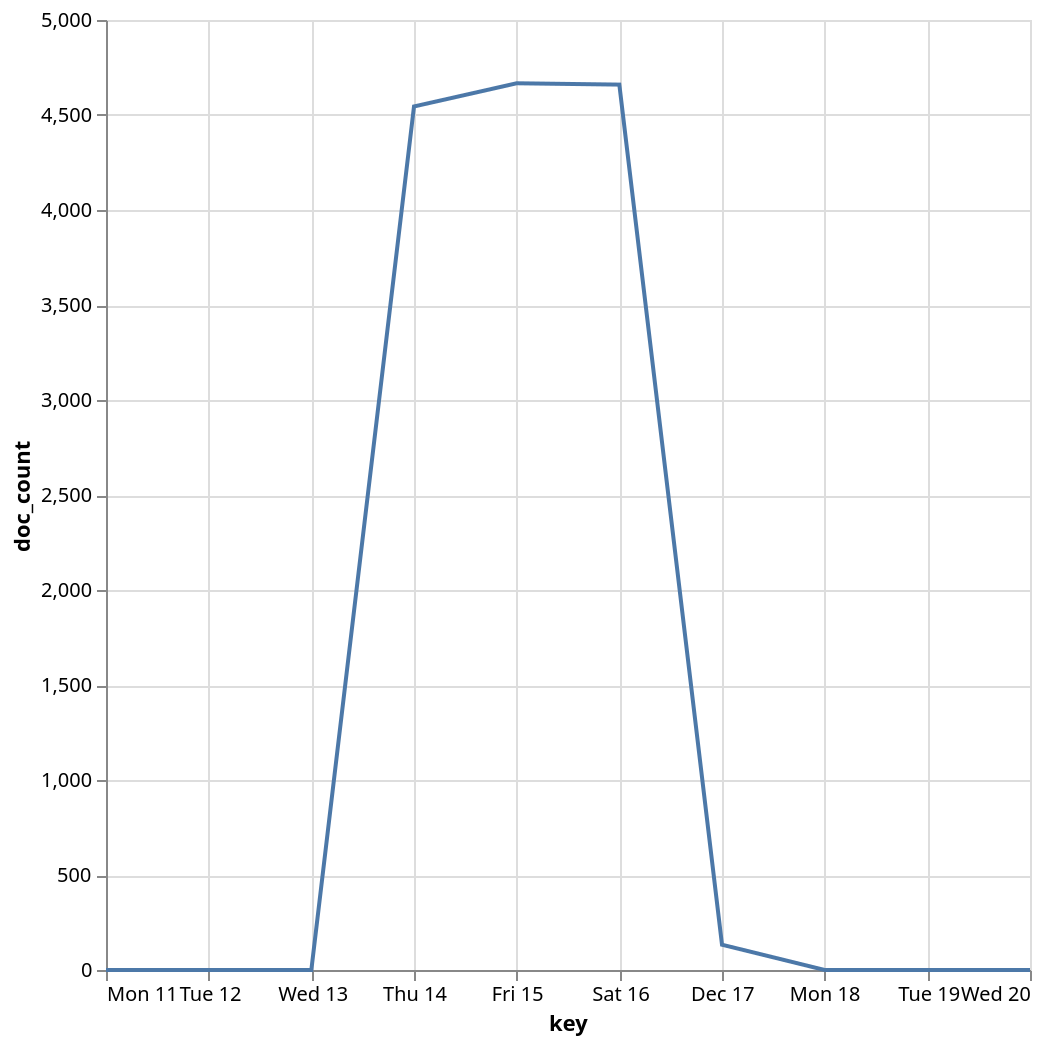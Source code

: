 {
  "$schema": "https://vega.github.io/schema/vega-lite/v5.json",
  "data": {
    "format": {
      "property": "aggregations.time_buckets.buckets"
    },
    "values": {
      "aggregations": {
        "time_buckets": {
          "buckets": [
            {
              "key": 1512950400000,
              "doc_count": 0
            },
            {
              "key": 1513036800000,
              "doc_count": 0
            },
            {
              "key": 1513123200000,
              "doc_count": 0
            },
            {
              "key": 1513209600000,
              "doc_count": 4545
            },
            {
              "key": 1513296000000,
              "doc_count": 4667
            },
            {
              "key": 1513382400000,
              "doc_count": 4660
            },
            {
              "key": 1513468800000,
              "doc_count": 133
            },
            {
              "key": 1513555200000,
              "doc_count": 0
            },
            {
              "key": 1513641600000,
              "doc_count": 0
            },
            {
              "key": 1513728000000,
              "doc_count": 0
            }
          ]
        }
      },
      "status": 200
    }
  },
  "mark": "line",
  "encoding": {
    "x": {
      "field": "key",
      "type": "temporal",
      "title": "key"
    },
    "y": {
      "field": "doc_count",
      "type": "quantitative",
      "title": "doc_count"
    }
  },
  "autosize": {
    "type": "fit"
  },
  "width": 512,
  "height": 512,
  "config": {
    "kibana": {
      "renderer": "svg"
    }
  }
}